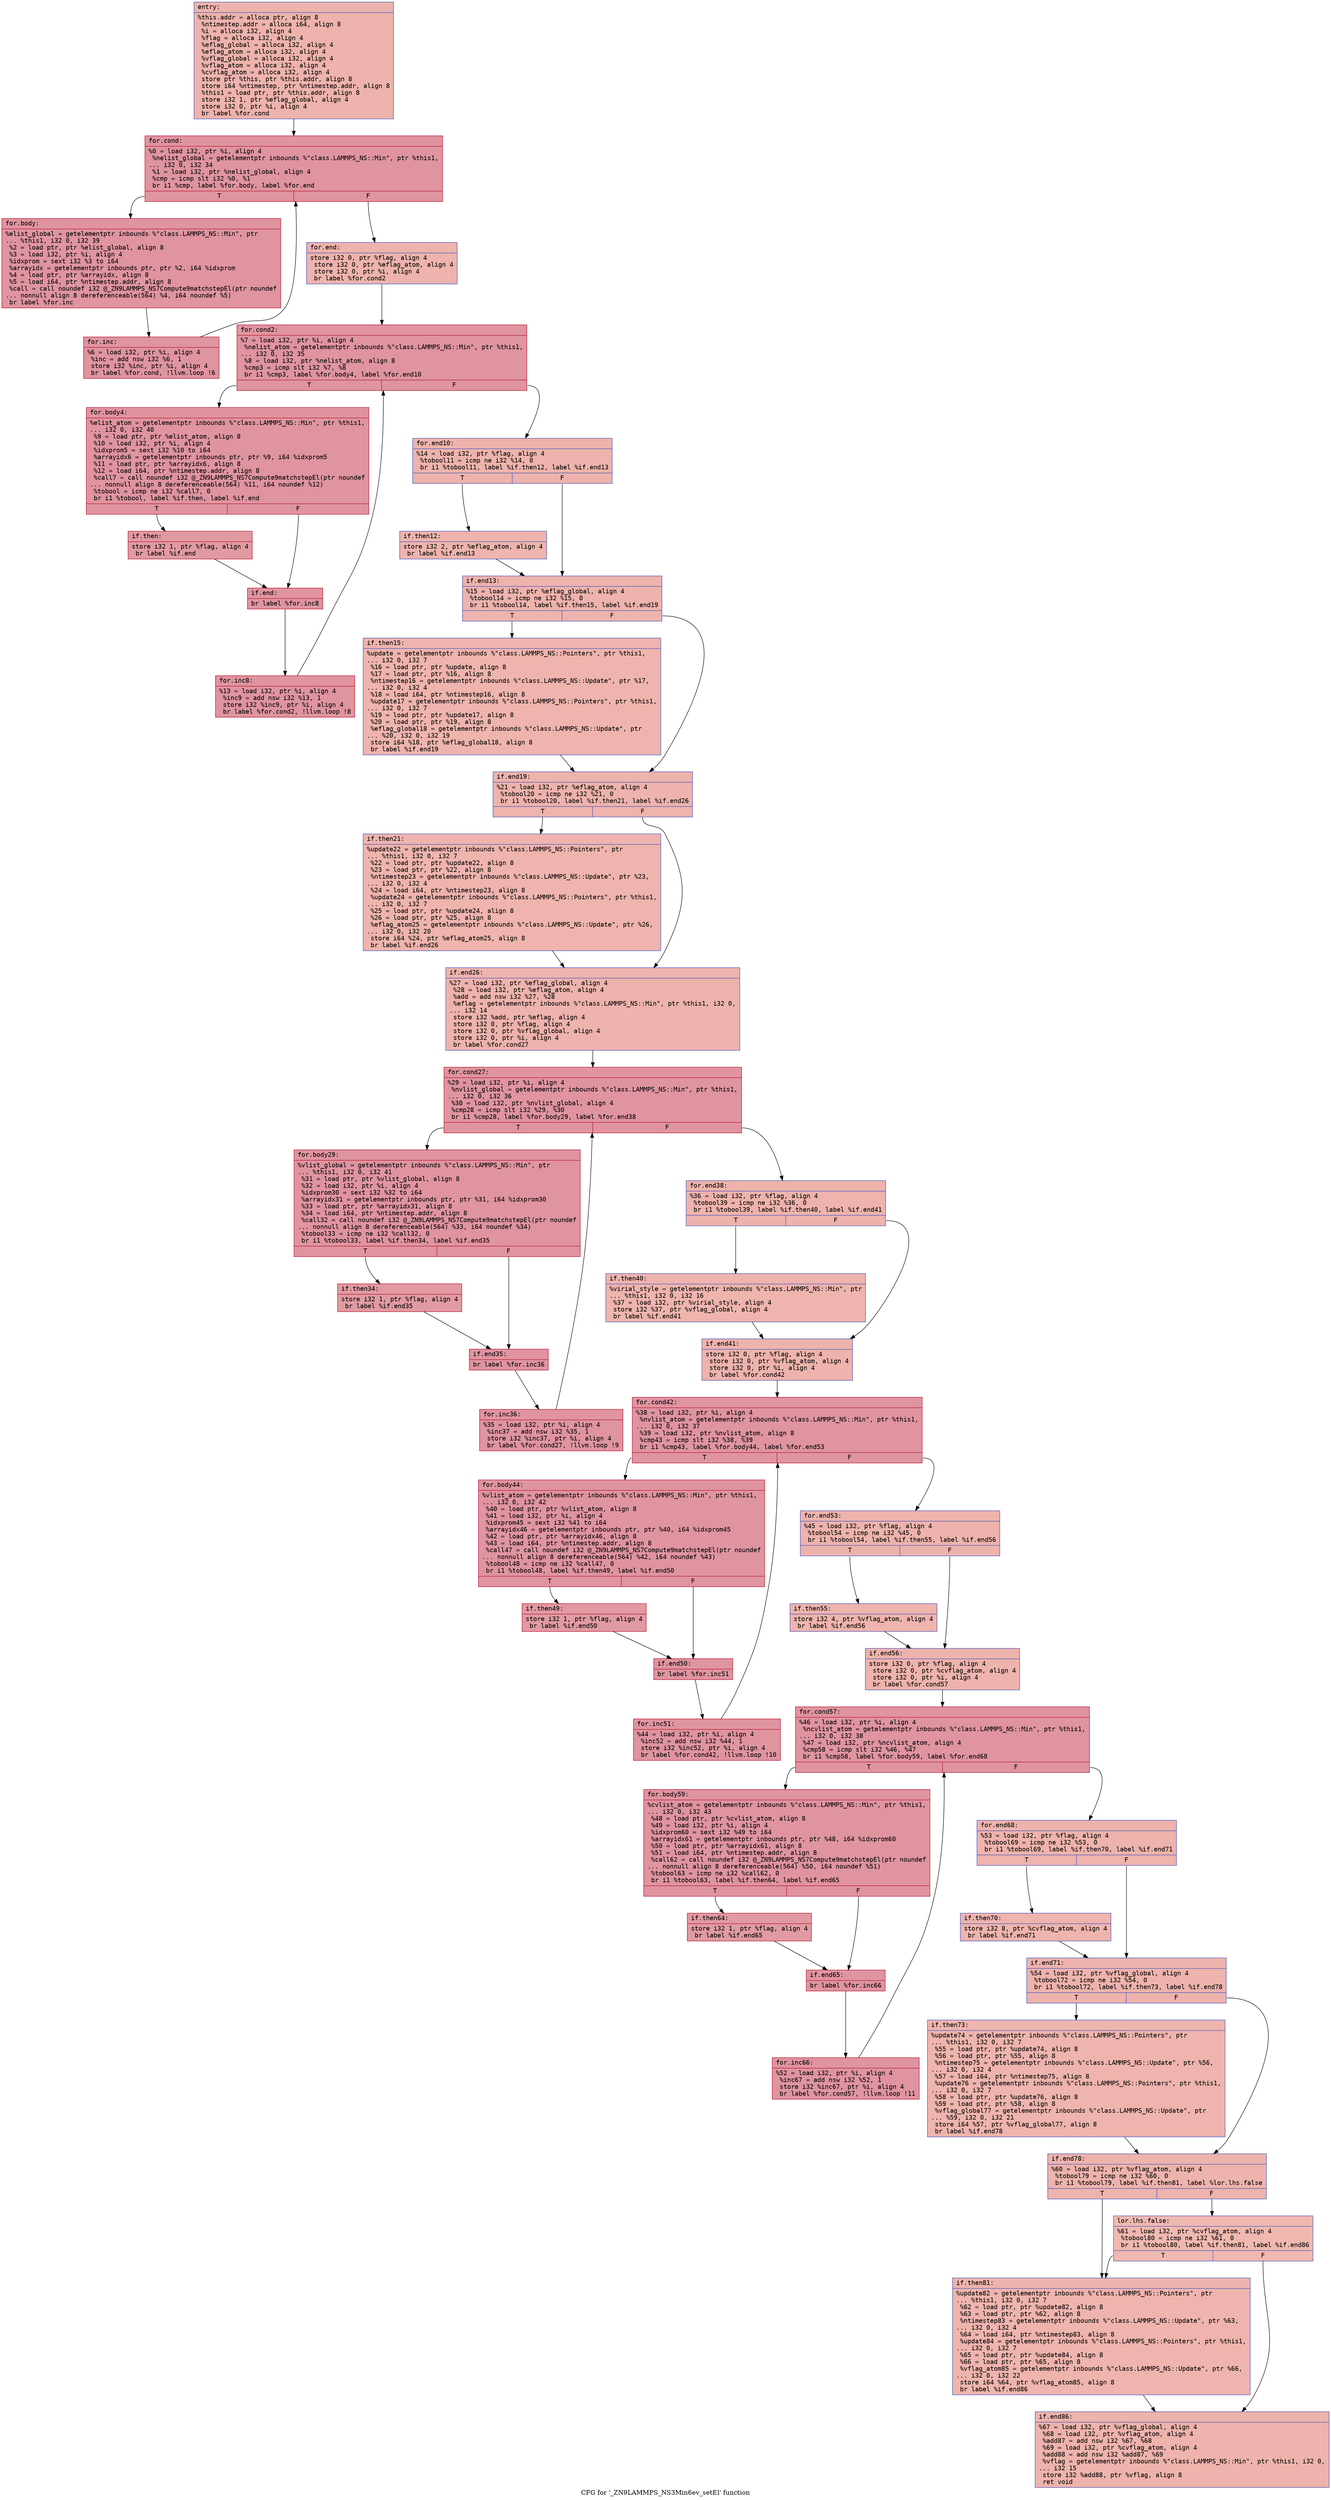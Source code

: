 digraph "CFG for '_ZN9LAMMPS_NS3Min6ev_setEl' function" {
	label="CFG for '_ZN9LAMMPS_NS3Min6ev_setEl' function";

	Node0x55814ac77ff0 [shape=record,color="#3d50c3ff", style=filled, fillcolor="#d6524470" fontname="Courier",label="{entry:\l|  %this.addr = alloca ptr, align 8\l  %ntimestep.addr = alloca i64, align 8\l  %i = alloca i32, align 4\l  %flag = alloca i32, align 4\l  %eflag_global = alloca i32, align 4\l  %eflag_atom = alloca i32, align 4\l  %vflag_global = alloca i32, align 4\l  %vflag_atom = alloca i32, align 4\l  %cvflag_atom = alloca i32, align 4\l  store ptr %this, ptr %this.addr, align 8\l  store i64 %ntimestep, ptr %ntimestep.addr, align 8\l  %this1 = load ptr, ptr %this.addr, align 8\l  store i32 1, ptr %eflag_global, align 4\l  store i32 0, ptr %i, align 4\l  br label %for.cond\l}"];
	Node0x55814ac77ff0 -> Node0x55814ac78640[tooltip="entry -> for.cond\nProbability 100.00%" ];
	Node0x55814ac78640 [shape=record,color="#b70d28ff", style=filled, fillcolor="#b70d2870" fontname="Courier",label="{for.cond:\l|  %0 = load i32, ptr %i, align 4\l  %nelist_global = getelementptr inbounds %\"class.LAMMPS_NS::Min\", ptr %this1,\l... i32 0, i32 34\l  %1 = load i32, ptr %nelist_global, align 4\l  %cmp = icmp slt i32 %0, %1\l  br i1 %cmp, label %for.body, label %for.end\l|{<s0>T|<s1>F}}"];
	Node0x55814ac78640:s0 -> Node0x55814ac78960[tooltip="for.cond -> for.body\nProbability 96.88%" ];
	Node0x55814ac78640:s1 -> Node0x55814ac789e0[tooltip="for.cond -> for.end\nProbability 3.12%" ];
	Node0x55814ac78960 [shape=record,color="#b70d28ff", style=filled, fillcolor="#b70d2870" fontname="Courier",label="{for.body:\l|  %elist_global = getelementptr inbounds %\"class.LAMMPS_NS::Min\", ptr\l... %this1, i32 0, i32 39\l  %2 = load ptr, ptr %elist_global, align 8\l  %3 = load i32, ptr %i, align 4\l  %idxprom = sext i32 %3 to i64\l  %arrayidx = getelementptr inbounds ptr, ptr %2, i64 %idxprom\l  %4 = load ptr, ptr %arrayidx, align 8\l  %5 = load i64, ptr %ntimestep.addr, align 8\l  %call = call noundef i32 @_ZN9LAMMPS_NS7Compute9matchstepEl(ptr noundef\l... nonnull align 8 dereferenceable(564) %4, i64 noundef %5)\l  br label %for.inc\l}"];
	Node0x55814ac78960 -> Node0x55814ac79110[tooltip="for.body -> for.inc\nProbability 100.00%" ];
	Node0x55814ac79110 [shape=record,color="#b70d28ff", style=filled, fillcolor="#b70d2870" fontname="Courier",label="{for.inc:\l|  %6 = load i32, ptr %i, align 4\l  %inc = add nsw i32 %6, 1\l  store i32 %inc, ptr %i, align 4\l  br label %for.cond, !llvm.loop !6\l}"];
	Node0x55814ac79110 -> Node0x55814ac78640[tooltip="for.inc -> for.cond\nProbability 100.00%" ];
	Node0x55814ac789e0 [shape=record,color="#3d50c3ff", style=filled, fillcolor="#d6524470" fontname="Courier",label="{for.end:\l|  store i32 0, ptr %flag, align 4\l  store i32 0, ptr %eflag_atom, align 4\l  store i32 0, ptr %i, align 4\l  br label %for.cond2\l}"];
	Node0x55814ac789e0 -> Node0x55814ac796d0[tooltip="for.end -> for.cond2\nProbability 100.00%" ];
	Node0x55814ac796d0 [shape=record,color="#b70d28ff", style=filled, fillcolor="#b70d2870" fontname="Courier",label="{for.cond2:\l|  %7 = load i32, ptr %i, align 4\l  %nelist_atom = getelementptr inbounds %\"class.LAMMPS_NS::Min\", ptr %this1,\l... i32 0, i32 35\l  %8 = load i32, ptr %nelist_atom, align 8\l  %cmp3 = icmp slt i32 %7, %8\l  br i1 %cmp3, label %for.body4, label %for.end10\l|{<s0>T|<s1>F}}"];
	Node0x55814ac796d0:s0 -> Node0x55814ac79bb0[tooltip="for.cond2 -> for.body4\nProbability 96.88%" ];
	Node0x55814ac796d0:s1 -> Node0x55814ac79c30[tooltip="for.cond2 -> for.end10\nProbability 3.12%" ];
	Node0x55814ac79bb0 [shape=record,color="#b70d28ff", style=filled, fillcolor="#b70d2870" fontname="Courier",label="{for.body4:\l|  %elist_atom = getelementptr inbounds %\"class.LAMMPS_NS::Min\", ptr %this1,\l... i32 0, i32 40\l  %9 = load ptr, ptr %elist_atom, align 8\l  %10 = load i32, ptr %i, align 4\l  %idxprom5 = sext i32 %10 to i64\l  %arrayidx6 = getelementptr inbounds ptr, ptr %9, i64 %idxprom5\l  %11 = load ptr, ptr %arrayidx6, align 8\l  %12 = load i64, ptr %ntimestep.addr, align 8\l  %call7 = call noundef i32 @_ZN9LAMMPS_NS7Compute9matchstepEl(ptr noundef\l... nonnull align 8 dereferenceable(564) %11, i64 noundef %12)\l  %tobool = icmp ne i32 %call7, 0\l  br i1 %tobool, label %if.then, label %if.end\l|{<s0>T|<s1>F}}"];
	Node0x55814ac79bb0:s0 -> Node0x55814ac7a400[tooltip="for.body4 -> if.then\nProbability 62.50%" ];
	Node0x55814ac79bb0:s1 -> Node0x55814ac7a470[tooltip="for.body4 -> if.end\nProbability 37.50%" ];
	Node0x55814ac7a400 [shape=record,color="#b70d28ff", style=filled, fillcolor="#bb1b2c70" fontname="Courier",label="{if.then:\l|  store i32 1, ptr %flag, align 4\l  br label %if.end\l}"];
	Node0x55814ac7a400 -> Node0x55814ac7a470[tooltip="if.then -> if.end\nProbability 100.00%" ];
	Node0x55814ac7a470 [shape=record,color="#b70d28ff", style=filled, fillcolor="#b70d2870" fontname="Courier",label="{if.end:\l|  br label %for.inc8\l}"];
	Node0x55814ac7a470 -> Node0x55814ac7a6a0[tooltip="if.end -> for.inc8\nProbability 100.00%" ];
	Node0x55814ac7a6a0 [shape=record,color="#b70d28ff", style=filled, fillcolor="#b70d2870" fontname="Courier",label="{for.inc8:\l|  %13 = load i32, ptr %i, align 4\l  %inc9 = add nsw i32 %13, 1\l  store i32 %inc9, ptr %i, align 4\l  br label %for.cond2, !llvm.loop !8\l}"];
	Node0x55814ac7a6a0 -> Node0x55814ac796d0[tooltip="for.inc8 -> for.cond2\nProbability 100.00%" ];
	Node0x55814ac79c30 [shape=record,color="#3d50c3ff", style=filled, fillcolor="#d6524470" fontname="Courier",label="{for.end10:\l|  %14 = load i32, ptr %flag, align 4\l  %tobool11 = icmp ne i32 %14, 0\l  br i1 %tobool11, label %if.then12, label %if.end13\l|{<s0>T|<s1>F}}"];
	Node0x55814ac79c30:s0 -> Node0x55814ac7ac00[tooltip="for.end10 -> if.then12\nProbability 62.50%" ];
	Node0x55814ac79c30:s1 -> Node0x55814ac7ac80[tooltip="for.end10 -> if.end13\nProbability 37.50%" ];
	Node0x55814ac7ac00 [shape=record,color="#3d50c3ff", style=filled, fillcolor="#d8564670" fontname="Courier",label="{if.then12:\l|  store i32 2, ptr %eflag_atom, align 4\l  br label %if.end13\l}"];
	Node0x55814ac7ac00 -> Node0x55814ac7ac80[tooltip="if.then12 -> if.end13\nProbability 100.00%" ];
	Node0x55814ac7ac80 [shape=record,color="#3d50c3ff", style=filled, fillcolor="#d6524470" fontname="Courier",label="{if.end13:\l|  %15 = load i32, ptr %eflag_global, align 4\l  %tobool14 = icmp ne i32 %15, 0\l  br i1 %tobool14, label %if.then15, label %if.end19\l|{<s0>T|<s1>F}}"];
	Node0x55814ac7ac80:s0 -> Node0x55814ac7b000[tooltip="if.end13 -> if.then15\nProbability 62.50%" ];
	Node0x55814ac7ac80:s1 -> Node0x55814ac7b080[tooltip="if.end13 -> if.end19\nProbability 37.50%" ];
	Node0x55814ac7b000 [shape=record,color="#3d50c3ff", style=filled, fillcolor="#d8564670" fontname="Courier",label="{if.then15:\l|  %update = getelementptr inbounds %\"class.LAMMPS_NS::Pointers\", ptr %this1,\l... i32 0, i32 7\l  %16 = load ptr, ptr %update, align 8\l  %17 = load ptr, ptr %16, align 8\l  %ntimestep16 = getelementptr inbounds %\"class.LAMMPS_NS::Update\", ptr %17,\l... i32 0, i32 4\l  %18 = load i64, ptr %ntimestep16, align 8\l  %update17 = getelementptr inbounds %\"class.LAMMPS_NS::Pointers\", ptr %this1,\l... i32 0, i32 7\l  %19 = load ptr, ptr %update17, align 8\l  %20 = load ptr, ptr %19, align 8\l  %eflag_global18 = getelementptr inbounds %\"class.LAMMPS_NS::Update\", ptr\l... %20, i32 0, i32 19\l  store i64 %18, ptr %eflag_global18, align 8\l  br label %if.end19\l}"];
	Node0x55814ac7b000 -> Node0x55814ac7b080[tooltip="if.then15 -> if.end19\nProbability 100.00%" ];
	Node0x55814ac7b080 [shape=record,color="#3d50c3ff", style=filled, fillcolor="#d6524470" fontname="Courier",label="{if.end19:\l|  %21 = load i32, ptr %eflag_atom, align 4\l  %tobool20 = icmp ne i32 %21, 0\l  br i1 %tobool20, label %if.then21, label %if.end26\l|{<s0>T|<s1>F}}"];
	Node0x55814ac7b080:s0 -> Node0x55814ac79720[tooltip="if.end19 -> if.then21\nProbability 62.50%" ];
	Node0x55814ac7b080:s1 -> Node0x55814ac797a0[tooltip="if.end19 -> if.end26\nProbability 37.50%" ];
	Node0x55814ac79720 [shape=record,color="#3d50c3ff", style=filled, fillcolor="#d8564670" fontname="Courier",label="{if.then21:\l|  %update22 = getelementptr inbounds %\"class.LAMMPS_NS::Pointers\", ptr\l... %this1, i32 0, i32 7\l  %22 = load ptr, ptr %update22, align 8\l  %23 = load ptr, ptr %22, align 8\l  %ntimestep23 = getelementptr inbounds %\"class.LAMMPS_NS::Update\", ptr %23,\l... i32 0, i32 4\l  %24 = load i64, ptr %ntimestep23, align 8\l  %update24 = getelementptr inbounds %\"class.LAMMPS_NS::Pointers\", ptr %this1,\l... i32 0, i32 7\l  %25 = load ptr, ptr %update24, align 8\l  %26 = load ptr, ptr %25, align 8\l  %eflag_atom25 = getelementptr inbounds %\"class.LAMMPS_NS::Update\", ptr %26,\l... i32 0, i32 20\l  store i64 %24, ptr %eflag_atom25, align 8\l  br label %if.end26\l}"];
	Node0x55814ac79720 -> Node0x55814ac797a0[tooltip="if.then21 -> if.end26\nProbability 100.00%" ];
	Node0x55814ac797a0 [shape=record,color="#3d50c3ff", style=filled, fillcolor="#d6524470" fontname="Courier",label="{if.end26:\l|  %27 = load i32, ptr %eflag_global, align 4\l  %28 = load i32, ptr %eflag_atom, align 4\l  %add = add nsw i32 %27, %28\l  %eflag = getelementptr inbounds %\"class.LAMMPS_NS::Min\", ptr %this1, i32 0,\l... i32 14\l  store i32 %add, ptr %eflag, align 4\l  store i32 0, ptr %flag, align 4\l  store i32 0, ptr %vflag_global, align 4\l  store i32 0, ptr %i, align 4\l  br label %for.cond27\l}"];
	Node0x55814ac797a0 -> Node0x55814ac7cb40[tooltip="if.end26 -> for.cond27\nProbability 100.00%" ];
	Node0x55814ac7cb40 [shape=record,color="#b70d28ff", style=filled, fillcolor="#b70d2870" fontname="Courier",label="{for.cond27:\l|  %29 = load i32, ptr %i, align 4\l  %nvlist_global = getelementptr inbounds %\"class.LAMMPS_NS::Min\", ptr %this1,\l... i32 0, i32 36\l  %30 = load i32, ptr %nvlist_global, align 4\l  %cmp28 = icmp slt i32 %29, %30\l  br i1 %cmp28, label %for.body29, label %for.end38\l|{<s0>T|<s1>F}}"];
	Node0x55814ac7cb40:s0 -> Node0x55814ac7ced0[tooltip="for.cond27 -> for.body29\nProbability 96.88%" ];
	Node0x55814ac7cb40:s1 -> Node0x55814ac7cf50[tooltip="for.cond27 -> for.end38\nProbability 3.12%" ];
	Node0x55814ac7ced0 [shape=record,color="#b70d28ff", style=filled, fillcolor="#b70d2870" fontname="Courier",label="{for.body29:\l|  %vlist_global = getelementptr inbounds %\"class.LAMMPS_NS::Min\", ptr\l... %this1, i32 0, i32 41\l  %31 = load ptr, ptr %vlist_global, align 8\l  %32 = load i32, ptr %i, align 4\l  %idxprom30 = sext i32 %32 to i64\l  %arrayidx31 = getelementptr inbounds ptr, ptr %31, i64 %idxprom30\l  %33 = load ptr, ptr %arrayidx31, align 8\l  %34 = load i64, ptr %ntimestep.addr, align 8\l  %call32 = call noundef i32 @_ZN9LAMMPS_NS7Compute9matchstepEl(ptr noundef\l... nonnull align 8 dereferenceable(564) %33, i64 noundef %34)\l  %tobool33 = icmp ne i32 %call32, 0\l  br i1 %tobool33, label %if.then34, label %if.end35\l|{<s0>T|<s1>F}}"];
	Node0x55814ac7ced0:s0 -> Node0x55814ac7d720[tooltip="for.body29 -> if.then34\nProbability 62.50%" ];
	Node0x55814ac7ced0:s1 -> Node0x55814ac7d770[tooltip="for.body29 -> if.end35\nProbability 37.50%" ];
	Node0x55814ac7d720 [shape=record,color="#b70d28ff", style=filled, fillcolor="#bb1b2c70" fontname="Courier",label="{if.then34:\l|  store i32 1, ptr %flag, align 4\l  br label %if.end35\l}"];
	Node0x55814ac7d720 -> Node0x55814ac7d770[tooltip="if.then34 -> if.end35\nProbability 100.00%" ];
	Node0x55814ac7d770 [shape=record,color="#b70d28ff", style=filled, fillcolor="#b70d2870" fontname="Courier",label="{if.end35:\l|  br label %for.inc36\l}"];
	Node0x55814ac7d770 -> Node0x55814ac7d9b0[tooltip="if.end35 -> for.inc36\nProbability 100.00%" ];
	Node0x55814ac7d9b0 [shape=record,color="#b70d28ff", style=filled, fillcolor="#b70d2870" fontname="Courier",label="{for.inc36:\l|  %35 = load i32, ptr %i, align 4\l  %inc37 = add nsw i32 %35, 1\l  store i32 %inc37, ptr %i, align 4\l  br label %for.cond27, !llvm.loop !9\l}"];
	Node0x55814ac7d9b0 -> Node0x55814ac7cb40[tooltip="for.inc36 -> for.cond27\nProbability 100.00%" ];
	Node0x55814ac7cf50 [shape=record,color="#3d50c3ff", style=filled, fillcolor="#d6524470" fontname="Courier",label="{for.end38:\l|  %36 = load i32, ptr %flag, align 4\l  %tobool39 = icmp ne i32 %36, 0\l  br i1 %tobool39, label %if.then40, label %if.end41\l|{<s0>T|<s1>F}}"];
	Node0x55814ac7cf50:s0 -> Node0x55814ac7df50[tooltip="for.end38 -> if.then40\nProbability 62.50%" ];
	Node0x55814ac7cf50:s1 -> Node0x55814ac7dfd0[tooltip="for.end38 -> if.end41\nProbability 37.50%" ];
	Node0x55814ac7df50 [shape=record,color="#3d50c3ff", style=filled, fillcolor="#d8564670" fontname="Courier",label="{if.then40:\l|  %virial_style = getelementptr inbounds %\"class.LAMMPS_NS::Min\", ptr\l... %this1, i32 0, i32 16\l  %37 = load i32, ptr %virial_style, align 4\l  store i32 %37, ptr %vflag_global, align 4\l  br label %if.end41\l}"];
	Node0x55814ac7df50 -> Node0x55814ac7dfd0[tooltip="if.then40 -> if.end41\nProbability 100.00%" ];
	Node0x55814ac7dfd0 [shape=record,color="#3d50c3ff", style=filled, fillcolor="#d6524470" fontname="Courier",label="{if.end41:\l|  store i32 0, ptr %flag, align 4\l  store i32 0, ptr %vflag_atom, align 4\l  store i32 0, ptr %i, align 4\l  br label %for.cond42\l}"];
	Node0x55814ac7dfd0 -> Node0x55814ac7e560[tooltip="if.end41 -> for.cond42\nProbability 100.00%" ];
	Node0x55814ac7e560 [shape=record,color="#b70d28ff", style=filled, fillcolor="#b70d2870" fontname="Courier",label="{for.cond42:\l|  %38 = load i32, ptr %i, align 4\l  %nvlist_atom = getelementptr inbounds %\"class.LAMMPS_NS::Min\", ptr %this1,\l... i32 0, i32 37\l  %39 = load i32, ptr %nvlist_atom, align 8\l  %cmp43 = icmp slt i32 %38, %39\l  br i1 %cmp43, label %for.body44, label %for.end53\l|{<s0>T|<s1>F}}"];
	Node0x55814ac7e560:s0 -> Node0x55814ac7e8f0[tooltip="for.cond42 -> for.body44\nProbability 96.88%" ];
	Node0x55814ac7e560:s1 -> Node0x55814ac7e970[tooltip="for.cond42 -> for.end53\nProbability 3.12%" ];
	Node0x55814ac7e8f0 [shape=record,color="#b70d28ff", style=filled, fillcolor="#b70d2870" fontname="Courier",label="{for.body44:\l|  %vlist_atom = getelementptr inbounds %\"class.LAMMPS_NS::Min\", ptr %this1,\l... i32 0, i32 42\l  %40 = load ptr, ptr %vlist_atom, align 8\l  %41 = load i32, ptr %i, align 4\l  %idxprom45 = sext i32 %41 to i64\l  %arrayidx46 = getelementptr inbounds ptr, ptr %40, i64 %idxprom45\l  %42 = load ptr, ptr %arrayidx46, align 8\l  %43 = load i64, ptr %ntimestep.addr, align 8\l  %call47 = call noundef i32 @_ZN9LAMMPS_NS7Compute9matchstepEl(ptr noundef\l... nonnull align 8 dereferenceable(564) %42, i64 noundef %43)\l  %tobool48 = icmp ne i32 %call47, 0\l  br i1 %tobool48, label %if.then49, label %if.end50\l|{<s0>T|<s1>F}}"];
	Node0x55814ac7e8f0:s0 -> Node0x55814ac7f140[tooltip="for.body44 -> if.then49\nProbability 62.50%" ];
	Node0x55814ac7e8f0:s1 -> Node0x55814ac7f190[tooltip="for.body44 -> if.end50\nProbability 37.50%" ];
	Node0x55814ac7f140 [shape=record,color="#b70d28ff", style=filled, fillcolor="#bb1b2c70" fontname="Courier",label="{if.then49:\l|  store i32 1, ptr %flag, align 4\l  br label %if.end50\l}"];
	Node0x55814ac7f140 -> Node0x55814ac7f190[tooltip="if.then49 -> if.end50\nProbability 100.00%" ];
	Node0x55814ac7f190 [shape=record,color="#b70d28ff", style=filled, fillcolor="#b70d2870" fontname="Courier",label="{if.end50:\l|  br label %for.inc51\l}"];
	Node0x55814ac7f190 -> Node0x55814ac7f3d0[tooltip="if.end50 -> for.inc51\nProbability 100.00%" ];
	Node0x55814ac7f3d0 [shape=record,color="#b70d28ff", style=filled, fillcolor="#b70d2870" fontname="Courier",label="{for.inc51:\l|  %44 = load i32, ptr %i, align 4\l  %inc52 = add nsw i32 %44, 1\l  store i32 %inc52, ptr %i, align 4\l  br label %for.cond42, !llvm.loop !10\l}"];
	Node0x55814ac7f3d0 -> Node0x55814ac7e560[tooltip="for.inc51 -> for.cond42\nProbability 100.00%" ];
	Node0x55814ac7e970 [shape=record,color="#3d50c3ff", style=filled, fillcolor="#d6524470" fontname="Courier",label="{for.end53:\l|  %45 = load i32, ptr %flag, align 4\l  %tobool54 = icmp ne i32 %45, 0\l  br i1 %tobool54, label %if.then55, label %if.end56\l|{<s0>T|<s1>F}}"];
	Node0x55814ac7e970:s0 -> Node0x55814ac7f970[tooltip="for.end53 -> if.then55\nProbability 62.50%" ];
	Node0x55814ac7e970:s1 -> Node0x55814ac7f9f0[tooltip="for.end53 -> if.end56\nProbability 37.50%" ];
	Node0x55814ac7f970 [shape=record,color="#3d50c3ff", style=filled, fillcolor="#d8564670" fontname="Courier",label="{if.then55:\l|  store i32 4, ptr %vflag_atom, align 4\l  br label %if.end56\l}"];
	Node0x55814ac7f970 -> Node0x55814ac7f9f0[tooltip="if.then55 -> if.end56\nProbability 100.00%" ];
	Node0x55814ac7f9f0 [shape=record,color="#3d50c3ff", style=filled, fillcolor="#d6524470" fontname="Courier",label="{if.end56:\l|  store i32 0, ptr %flag, align 4\l  store i32 0, ptr %cvflag_atom, align 4\l  store i32 0, ptr %i, align 4\l  br label %for.cond57\l}"];
	Node0x55814ac7f9f0 -> Node0x55814ac7fe10[tooltip="if.end56 -> for.cond57\nProbability 100.00%" ];
	Node0x55814ac7fe10 [shape=record,color="#b70d28ff", style=filled, fillcolor="#b70d2870" fontname="Courier",label="{for.cond57:\l|  %46 = load i32, ptr %i, align 4\l  %ncvlist_atom = getelementptr inbounds %\"class.LAMMPS_NS::Min\", ptr %this1,\l... i32 0, i32 38\l  %47 = load i32, ptr %ncvlist_atom, align 4\l  %cmp58 = icmp slt i32 %46, %47\l  br i1 %cmp58, label %for.body59, label %for.end68\l|{<s0>T|<s1>F}}"];
	Node0x55814ac7fe10:s0 -> Node0x55814ac809b0[tooltip="for.cond57 -> for.body59\nProbability 96.88%" ];
	Node0x55814ac7fe10:s1 -> Node0x55814ac80a30[tooltip="for.cond57 -> for.end68\nProbability 3.12%" ];
	Node0x55814ac809b0 [shape=record,color="#b70d28ff", style=filled, fillcolor="#b70d2870" fontname="Courier",label="{for.body59:\l|  %cvlist_atom = getelementptr inbounds %\"class.LAMMPS_NS::Min\", ptr %this1,\l... i32 0, i32 43\l  %48 = load ptr, ptr %cvlist_atom, align 8\l  %49 = load i32, ptr %i, align 4\l  %idxprom60 = sext i32 %49 to i64\l  %arrayidx61 = getelementptr inbounds ptr, ptr %48, i64 %idxprom60\l  %50 = load ptr, ptr %arrayidx61, align 8\l  %51 = load i64, ptr %ntimestep.addr, align 8\l  %call62 = call noundef i32 @_ZN9LAMMPS_NS7Compute9matchstepEl(ptr noundef\l... nonnull align 8 dereferenceable(564) %50, i64 noundef %51)\l  %tobool63 = icmp ne i32 %call62, 0\l  br i1 %tobool63, label %if.then64, label %if.end65\l|{<s0>T|<s1>F}}"];
	Node0x55814ac809b0:s0 -> Node0x55814ac81820[tooltip="for.body59 -> if.then64\nProbability 62.50%" ];
	Node0x55814ac809b0:s1 -> Node0x55814ac81870[tooltip="for.body59 -> if.end65\nProbability 37.50%" ];
	Node0x55814ac81820 [shape=record,color="#b70d28ff", style=filled, fillcolor="#bb1b2c70" fontname="Courier",label="{if.then64:\l|  store i32 1, ptr %flag, align 4\l  br label %if.end65\l}"];
	Node0x55814ac81820 -> Node0x55814ac81870[tooltip="if.then64 -> if.end65\nProbability 100.00%" ];
	Node0x55814ac81870 [shape=record,color="#b70d28ff", style=filled, fillcolor="#b70d2870" fontname="Courier",label="{if.end65:\l|  br label %for.inc66\l}"];
	Node0x55814ac81870 -> Node0x55814ac81ab0[tooltip="if.end65 -> for.inc66\nProbability 100.00%" ];
	Node0x55814ac81ab0 [shape=record,color="#b70d28ff", style=filled, fillcolor="#b70d2870" fontname="Courier",label="{for.inc66:\l|  %52 = load i32, ptr %i, align 4\l  %inc67 = add nsw i32 %52, 1\l  store i32 %inc67, ptr %i, align 4\l  br label %for.cond57, !llvm.loop !11\l}"];
	Node0x55814ac81ab0 -> Node0x55814ac7fe10[tooltip="for.inc66 -> for.cond57\nProbability 100.00%" ];
	Node0x55814ac80a30 [shape=record,color="#3d50c3ff", style=filled, fillcolor="#d6524470" fontname="Courier",label="{for.end68:\l|  %53 = load i32, ptr %flag, align 4\l  %tobool69 = icmp ne i32 %53, 0\l  br i1 %tobool69, label %if.then70, label %if.end71\l|{<s0>T|<s1>F}}"];
	Node0x55814ac80a30:s0 -> Node0x55814ac82050[tooltip="for.end68 -> if.then70\nProbability 62.50%" ];
	Node0x55814ac80a30:s1 -> Node0x55814ac820d0[tooltip="for.end68 -> if.end71\nProbability 37.50%" ];
	Node0x55814ac82050 [shape=record,color="#3d50c3ff", style=filled, fillcolor="#d8564670" fontname="Courier",label="{if.then70:\l|  store i32 8, ptr %cvflag_atom, align 4\l  br label %if.end71\l}"];
	Node0x55814ac82050 -> Node0x55814ac820d0[tooltip="if.then70 -> if.end71\nProbability 100.00%" ];
	Node0x55814ac820d0 [shape=record,color="#3d50c3ff", style=filled, fillcolor="#d6524470" fontname="Courier",label="{if.end71:\l|  %54 = load i32, ptr %vflag_global, align 4\l  %tobool72 = icmp ne i32 %54, 0\l  br i1 %tobool72, label %if.then73, label %if.end78\l|{<s0>T|<s1>F}}"];
	Node0x55814ac820d0:s0 -> Node0x55814ac82450[tooltip="if.end71 -> if.then73\nProbability 62.50%" ];
	Node0x55814ac820d0:s1 -> Node0x55814ac824d0[tooltip="if.end71 -> if.end78\nProbability 37.50%" ];
	Node0x55814ac82450 [shape=record,color="#3d50c3ff", style=filled, fillcolor="#d8564670" fontname="Courier",label="{if.then73:\l|  %update74 = getelementptr inbounds %\"class.LAMMPS_NS::Pointers\", ptr\l... %this1, i32 0, i32 7\l  %55 = load ptr, ptr %update74, align 8\l  %56 = load ptr, ptr %55, align 8\l  %ntimestep75 = getelementptr inbounds %\"class.LAMMPS_NS::Update\", ptr %56,\l... i32 0, i32 4\l  %57 = load i64, ptr %ntimestep75, align 8\l  %update76 = getelementptr inbounds %\"class.LAMMPS_NS::Pointers\", ptr %this1,\l... i32 0, i32 7\l  %58 = load ptr, ptr %update76, align 8\l  %59 = load ptr, ptr %58, align 8\l  %vflag_global77 = getelementptr inbounds %\"class.LAMMPS_NS::Update\", ptr\l... %59, i32 0, i32 21\l  store i64 %57, ptr %vflag_global77, align 8\l  br label %if.end78\l}"];
	Node0x55814ac82450 -> Node0x55814ac824d0[tooltip="if.then73 -> if.end78\nProbability 100.00%" ];
	Node0x55814ac824d0 [shape=record,color="#3d50c3ff", style=filled, fillcolor="#d6524470" fontname="Courier",label="{if.end78:\l|  %60 = load i32, ptr %vflag_atom, align 4\l  %tobool79 = icmp ne i32 %60, 0\l  br i1 %tobool79, label %if.then81, label %lor.lhs.false\l|{<s0>T|<s1>F}}"];
	Node0x55814ac824d0:s0 -> Node0x55814ac82e90[tooltip="if.end78 -> if.then81\nProbability 62.50%" ];
	Node0x55814ac824d0:s1 -> Node0x55814ac82f10[tooltip="if.end78 -> lor.lhs.false\nProbability 37.50%" ];
	Node0x55814ac82f10 [shape=record,color="#3d50c3ff", style=filled, fillcolor="#de614d70" fontname="Courier",label="{lor.lhs.false:\l|  %61 = load i32, ptr %cvflag_atom, align 4\l  %tobool80 = icmp ne i32 %61, 0\l  br i1 %tobool80, label %if.then81, label %if.end86\l|{<s0>T|<s1>F}}"];
	Node0x55814ac82f10:s0 -> Node0x55814ac82e90[tooltip="lor.lhs.false -> if.then81\nProbability 62.50%" ];
	Node0x55814ac82f10:s1 -> Node0x55814ac83180[tooltip="lor.lhs.false -> if.end86\nProbability 37.50%" ];
	Node0x55814ac82e90 [shape=record,color="#3d50c3ff", style=filled, fillcolor="#d8564670" fontname="Courier",label="{if.then81:\l|  %update82 = getelementptr inbounds %\"class.LAMMPS_NS::Pointers\", ptr\l... %this1, i32 0, i32 7\l  %62 = load ptr, ptr %update82, align 8\l  %63 = load ptr, ptr %62, align 8\l  %ntimestep83 = getelementptr inbounds %\"class.LAMMPS_NS::Update\", ptr %63,\l... i32 0, i32 4\l  %64 = load i64, ptr %ntimestep83, align 8\l  %update84 = getelementptr inbounds %\"class.LAMMPS_NS::Pointers\", ptr %this1,\l... i32 0, i32 7\l  %65 = load ptr, ptr %update84, align 8\l  %66 = load ptr, ptr %65, align 8\l  %vflag_atom85 = getelementptr inbounds %\"class.LAMMPS_NS::Update\", ptr %66,\l... i32 0, i32 22\l  store i64 %64, ptr %vflag_atom85, align 8\l  br label %if.end86\l}"];
	Node0x55814ac82e90 -> Node0x55814ac83180[tooltip="if.then81 -> if.end86\nProbability 100.00%" ];
	Node0x55814ac83180 [shape=record,color="#3d50c3ff", style=filled, fillcolor="#d6524470" fontname="Courier",label="{if.end86:\l|  %67 = load i32, ptr %vflag_global, align 4\l  %68 = load i32, ptr %vflag_atom, align 4\l  %add87 = add nsw i32 %67, %68\l  %69 = load i32, ptr %cvflag_atom, align 4\l  %add88 = add nsw i32 %add87, %69\l  %vflag = getelementptr inbounds %\"class.LAMMPS_NS::Min\", ptr %this1, i32 0,\l... i32 15\l  store i32 %add88, ptr %vflag, align 8\l  ret void\l}"];
}
